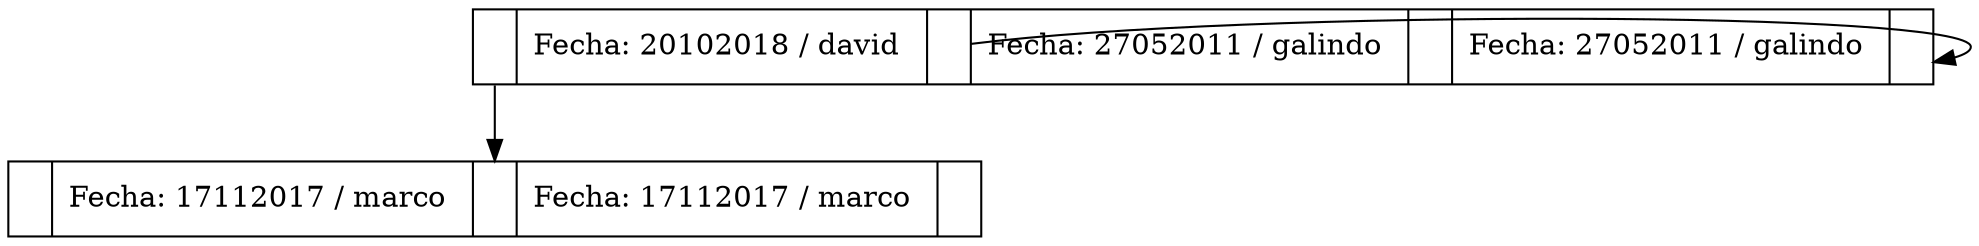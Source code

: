 digraph G{
node [shape = record];
rankdir = TD;
activo_david [label= "<r0> | <cl1>Fecha: 20102018 / david &#92; | <r1> "];
activo_david:r0 -> activo_marco;
activo_david:r1 -> activo_david;
activo_marco [label= "<r0> | <cl1>Fecha: 17112017 / marco &#92; | <r1> | <cl2>Fecha: 17112017 / marco &#92; | <r2> "];
activo_david [label= "<r0> | <cl1>Fecha: 20102018 / david &#92; | <r1> | <cl2>Fecha: 27052011 / galindo &#92; | <r2> | <cl3>Fecha: 27052011 / galindo &#92; | <r3> "];
}
